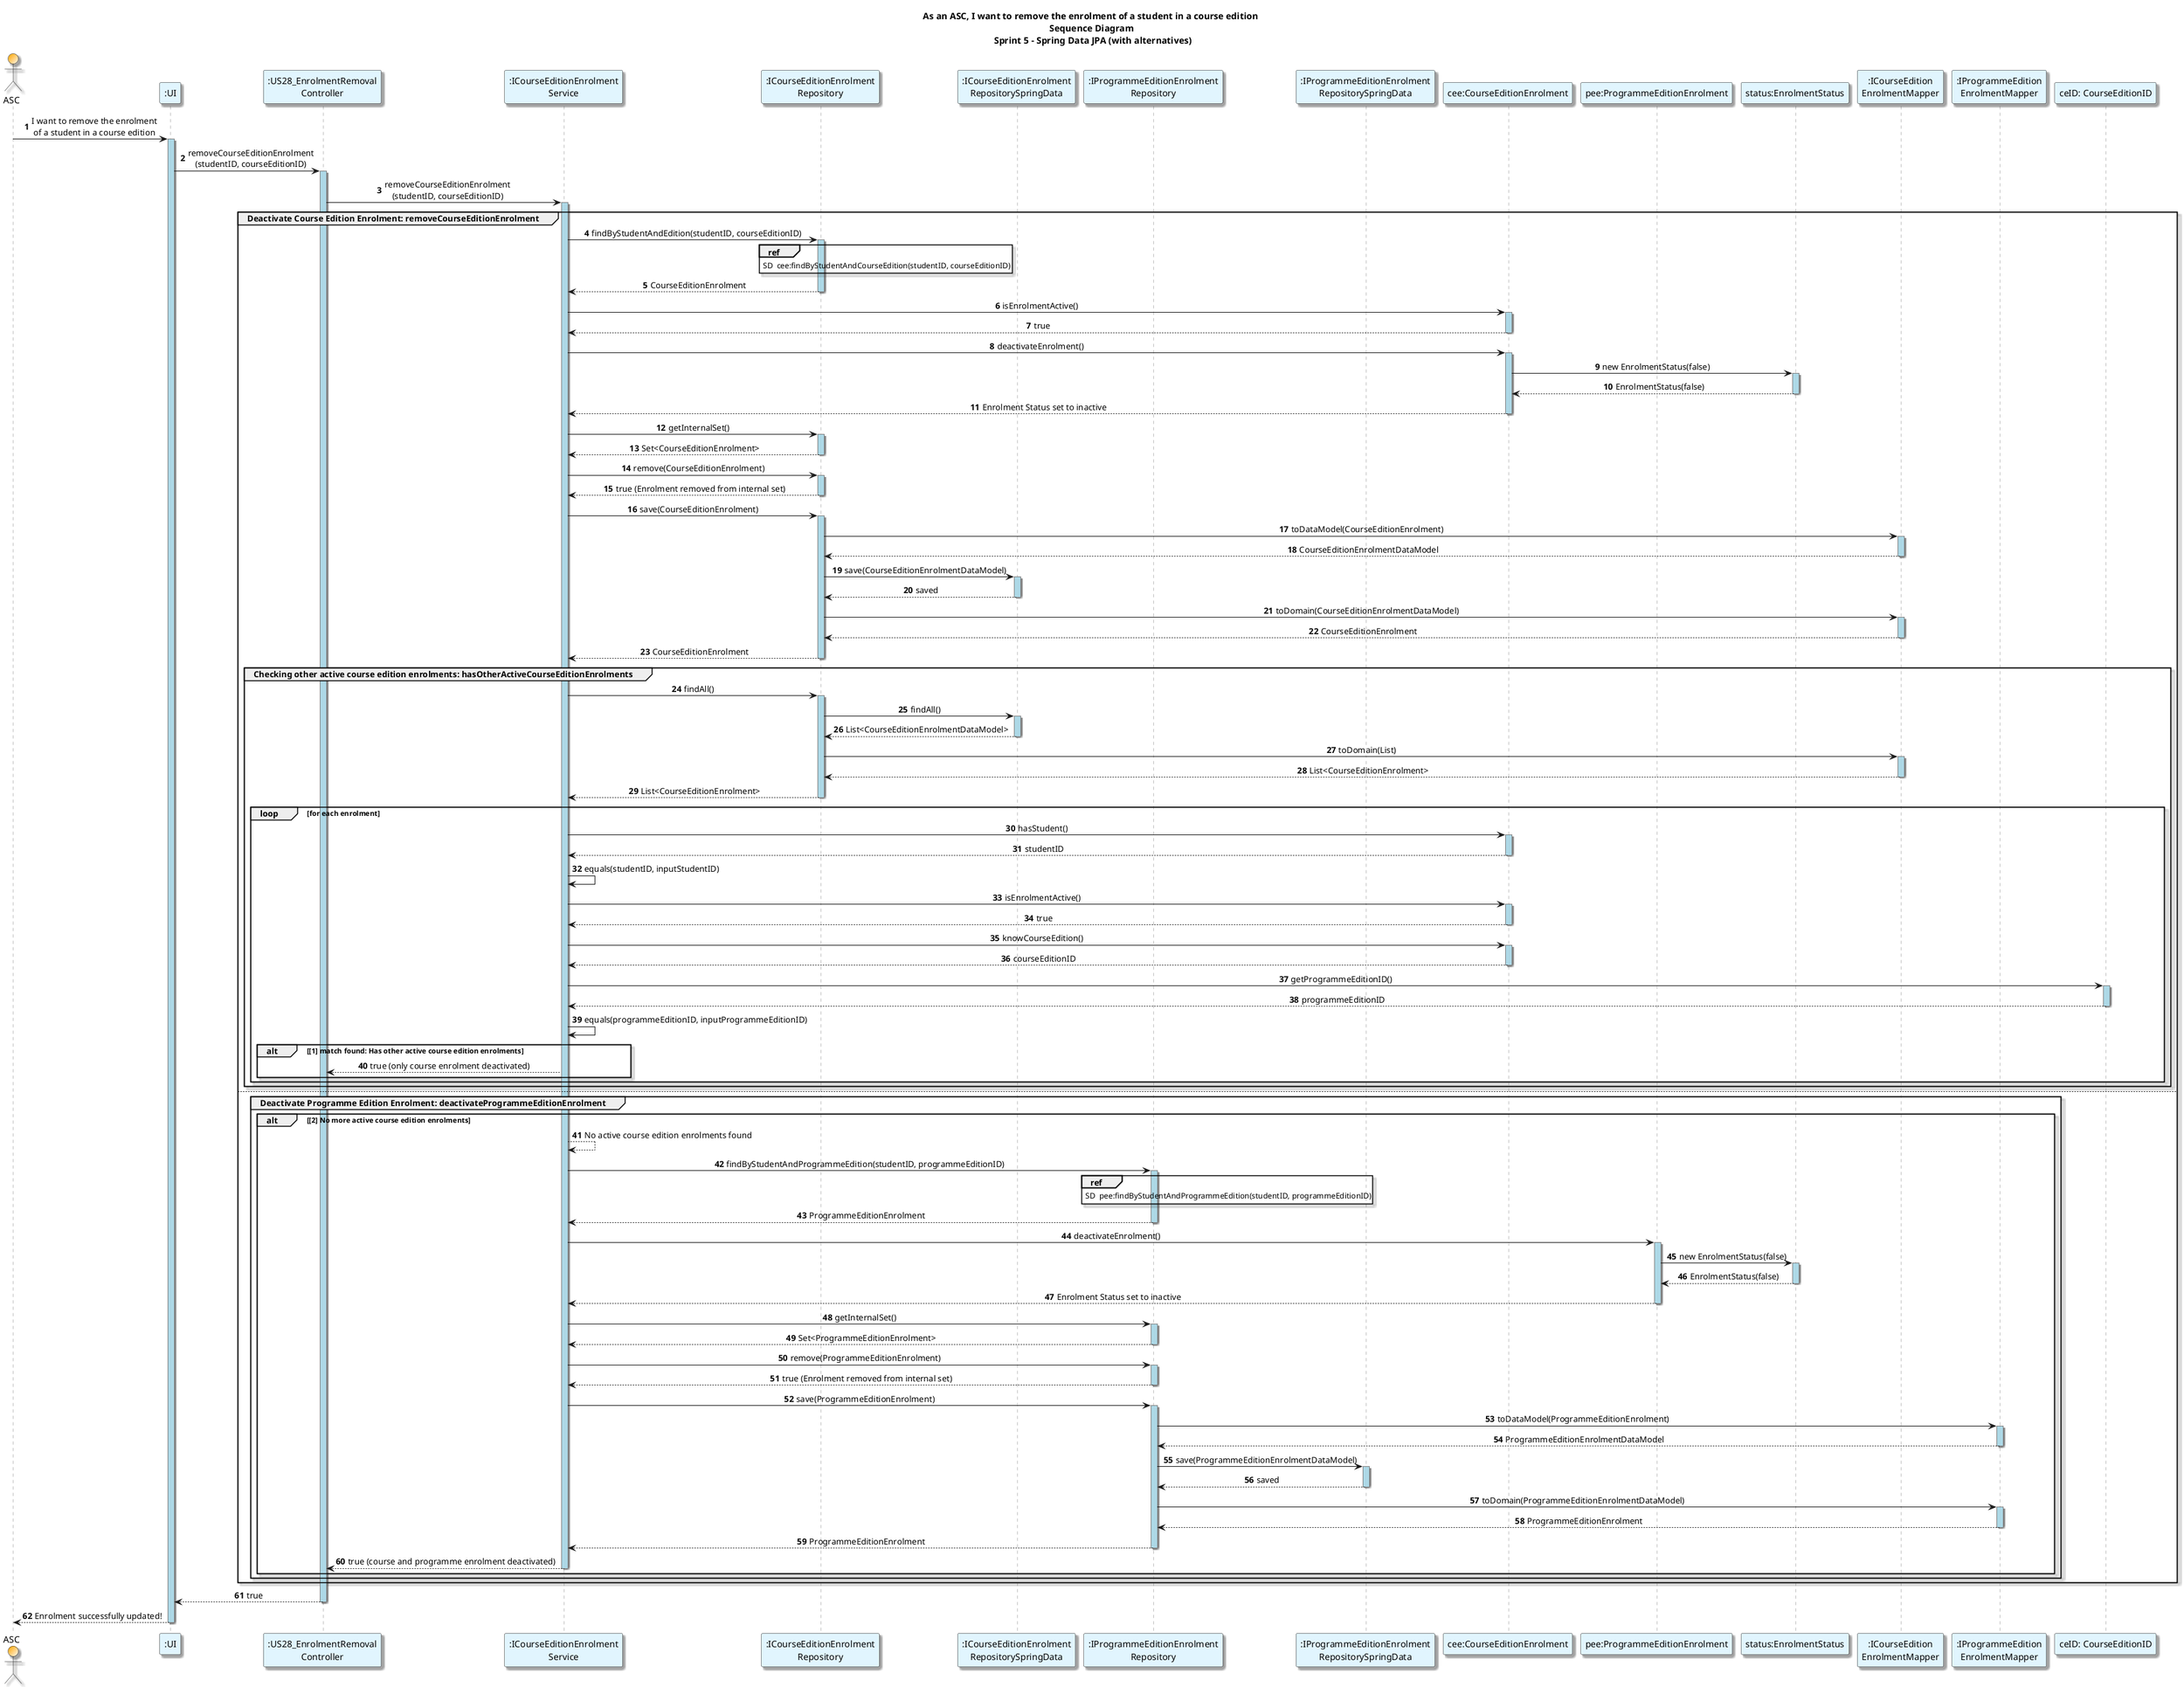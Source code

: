 @startuml

title As an ASC, I want to remove the enrolment of a student in a course edition \n Sequence Diagram \n Sprint 5 - Spring Data JPA (with alternatives)
autonumber
skinparam {
  ActivityPadding 2
  ActivityMargin 2
  BoxPadding 2
}
skinparam sequence {
    LifeLineBorderColor Grey
    LifeLineBackgroundColor LightBlue
}
skinparam defaultTextAlignment center
skinparam shadowing true

actor ASC #Orange/White
participant ":UI" as UI #E1F5FE
participant ":US28_EnrolmentRemoval\nController" as Controller #E1F5FE
participant ":ICourseEditionEnrolment\nService" as Service #E1F5FE
participant ":ICourseEditionEnrolment\nRepository" as CEERepo #E1F5FE
participant ":ICourseEditionEnrolment\nRepositorySpringData" as CEESpringRepo #E1F5FE
participant ":IProgrammeEditionEnrolment\nRepository" as PEERepo #E1F5FE
participant ":IProgrammeEditionEnrolment\nRepositorySpringData" as PEESpringRepo #E1F5FE
participant "cee:CourseEditionEnrolment" as CEE #E1F5FE
participant "pee:ProgrammeEditionEnrolment" as PEE #E1F5FE
participant "status:EnrolmentStatus" as Status #E1F5FE
participant ":ICourseEdition\nEnrolmentMapper" as CEEMapper #E1F5FE
participant ":IProgrammeEdition\nEnrolmentMapper" as PEEMapper #E1F5FE
participant "ceID: CourseEditionID" as courseEditionID #E1F5FE

' Step 1: User initiates the request to remove enrolment
ASC -> UI : I want to remove the enrolment\nof a student in a course edition
activate UI
UI -> Controller: removeCourseEditionEnrolment\n(studentID, courseEditionID)
activate Controller
Controller -> Service: removeCourseEditionEnrolment\n(studentID, courseEditionID)
activate Service

' Step 2: Service retrieves enrolment from repository
group Deactivate Course Edition Enrolment: removeCourseEditionEnrolment
Service -> CEERepo: findByStudentAndEdition(studentID, courseEditionID)
activate CEERepo
ref over CEERepo
SD  cee:findByStudentAndCourseEdition(studentID, courseEditionID)
end ref
CEERepo --> Service: CourseEditionEnrolment
deactivate CEESpringRepo
deactivate CEERepo

' Step 3: Check if enrolment is active
Service -> CEE: isEnrolmentActive()
activate CEE
CEE --> Service: true
deactivate CEE

' Step 4: Deactivate the enrolment if active
Service -> CEE: deactivateEnrolment()
activate CEE
CEE -> Status: new EnrolmentStatus(false)
activate Status
Status --> CEE: EnrolmentStatus(false)
deactivate Status
CEE --> Service: Enrolment Status set to inactive
deactivate CEE

' Remove the enrolment from the internal set of the repository
Service -> CEERepo: getInternalSet()
activate CEERepo
CEERepo --> Service: Set<CourseEditionEnrolment>
deactivate CEERepo
Service -> CEERepo: remove(CourseEditionEnrolment)
activate CEERepo
CEERepo --> Service: true (Enrolment removed from internal set)
deactivate CEERepo

' Step 5: Save the updated enrolment in the repository
Service -> CEERepo: save(CourseEditionEnrolment)
activate CEERepo
CEERepo -> CEEMapper: toDataModel(CourseEditionEnrolment)
activate CEEMapper
CEEMapper --> CEERepo: CourseEditionEnrolmentDataModel
deactivate CEEMapper
CEERepo -> CEESpringRepo: save(CourseEditionEnrolmentDataModel)
activate CEESpringRepo
CEESpringRepo --> CEERepo: saved
deactivate CEESpringRepo
CEERepo -> CEEMapper: toDomain(CourseEditionEnrolmentDataModel)
activate CEEMapper
CEEMapper --> CEERepo: CourseEditionEnrolment
deactivate CEEMapper
CEERepo --> Service: CourseEditionEnrolment
deactivate CEERepo


' Step 6: Checking for other active course enrolments
group Checking other active course edition enrolments: hasOtherActiveCourseEditionEnrolments
Service -> CEERepo: findAll()
activate CEERepo
CEERepo -> CEESpringRepo: findAll()
activate CEESpringRepo
CEESpringRepo --> CEERepo: List<CourseEditionEnrolmentDataModel>
deactivate CEESpringRepo
CEERepo -> CEEMapper: toDomain(List)
activate CEEMapper
CEEMapper --> CEERepo: List<CourseEditionEnrolment>
deactivate CEEMapper
CEERepo --> Service: List<CourseEditionEnrolment>
deactivate CEESpringRepo
deactivate CEERepo
loop for each enrolment
  ' Step 6.1: Check if the enrolment belongs to the student
  Service -> CEE: hasStudent()
  activate CEE
  CEE --> Service: studentID
  deactivate CEE
  Service -> Service: equals(studentID, inputStudentID)

  ' Step 6.2: Check if the enrolment is active
  Service -> CEE: isEnrolmentActive()
  activate CEE
  CEE --> Service: true
  deactivate CEE

  ' Step 6.3: Retrieve course edition ID
  Service -> CEE: knowCourseEdition()
  activate CEE
  CEE --> Service: courseEditionID
  deactivate CEE

  ' Step 6.4: Retrieve programme edition ID from course edition
  Service -> courseEditionID: getProgrammeEditionID()
  activate courseEditionID
  courseEditionID --> Service: programmeEditionID
  deactivate courseEditionID

  Service -> Service: equals(programmeEditionID, inputProgrammeEditionID)

  alt [1] match found: Has other active course edition enrolments
    Service --> Controller: true (only course enrolment deactivated)
  end
end
end
else
' After loop
group Deactivate Programme Edition Enrolment: deactivateProgrammeEditionEnrolment
alt [2] No more active course edition enrolments
Service --> Service: No active course edition enrolments found
    ' Step 7.1: Retrieve programme edition enrolment from repository
    Service -> PEERepo: findByStudentAndProgrammeEdition(studentID, programmeEditionID)
    activate PEERepo
    ref over PEERepo
    SD  pee:findByStudentAndProgrammeEdition(studentID, programmeEditionID)
    end ref
    PEERepo --> Service: ProgrammeEditionEnrolment
    deactivate PEESpringRepo
    deactivate PEERepo

    ' Step 7.2: Deactivate programme edition enrolment
    Service -> PEE: deactivateEnrolment()
    activate PEE
    PEE -> Status: new EnrolmentStatus(false)
    activate Status
    Status --> PEE: EnrolmentStatus(false)
    deactivate Status
    PEE --> Service: Enrolment Status set to inactive
    deactivate PEE

' Remove the enrolment from the internal set of the repository
Service -> PEERepo: getInternalSet()
activate PEERepo
PEERepo --> Service: Set<ProgrammeEditionEnrolment>
deactivate PEERepo
Service -> PEERepo: remove(ProgrammeEditionEnrolment)
activate PEERepo
PEERepo --> Service: true (Enrolment removed from internal set)
deactivate PEERepo

    ' Step 7.3: Save the updated programme enrolment in the repository
    Service -> PEERepo: save(ProgrammeEditionEnrolment)
    activate PEERepo
    PEERepo -> PEEMapper: toDataModel(ProgrammeEditionEnrolment)
    activate PEEMapper
    PEEMapper --> PEERepo: ProgrammeEditionEnrolmentDataModel
    deactivate PEEMapper
    PEERepo -> PEESpringRepo: save(ProgrammeEditionEnrolmentDataModel)
    activate PEESpringRepo
    PEESpringRepo --> PEERepo: saved
    deactivate PEESpringRepo
    PEERepo -> PEEMapper: toDomain(ProgrammeEditionEnrolmentDataModel)
    activate PEEMapper
    PEEMapper --> PEERepo: ProgrammeEditionEnrolment
    deactivate PEEMapper
    PEERepo --> Service: ProgrammeEditionEnrolment
    deactivate PEERepo

    ' Step 7.4: Return success to the controller
    Service --> Controller: true (course and programme enrolment deactivated)
    deactivate Service
end
end
end

' Step 8: Return success message to the user
Controller --> UI: true
deactivate Controller
UI --> ASC: Enrolment successfully updated!
deactivate UI

@enduml
